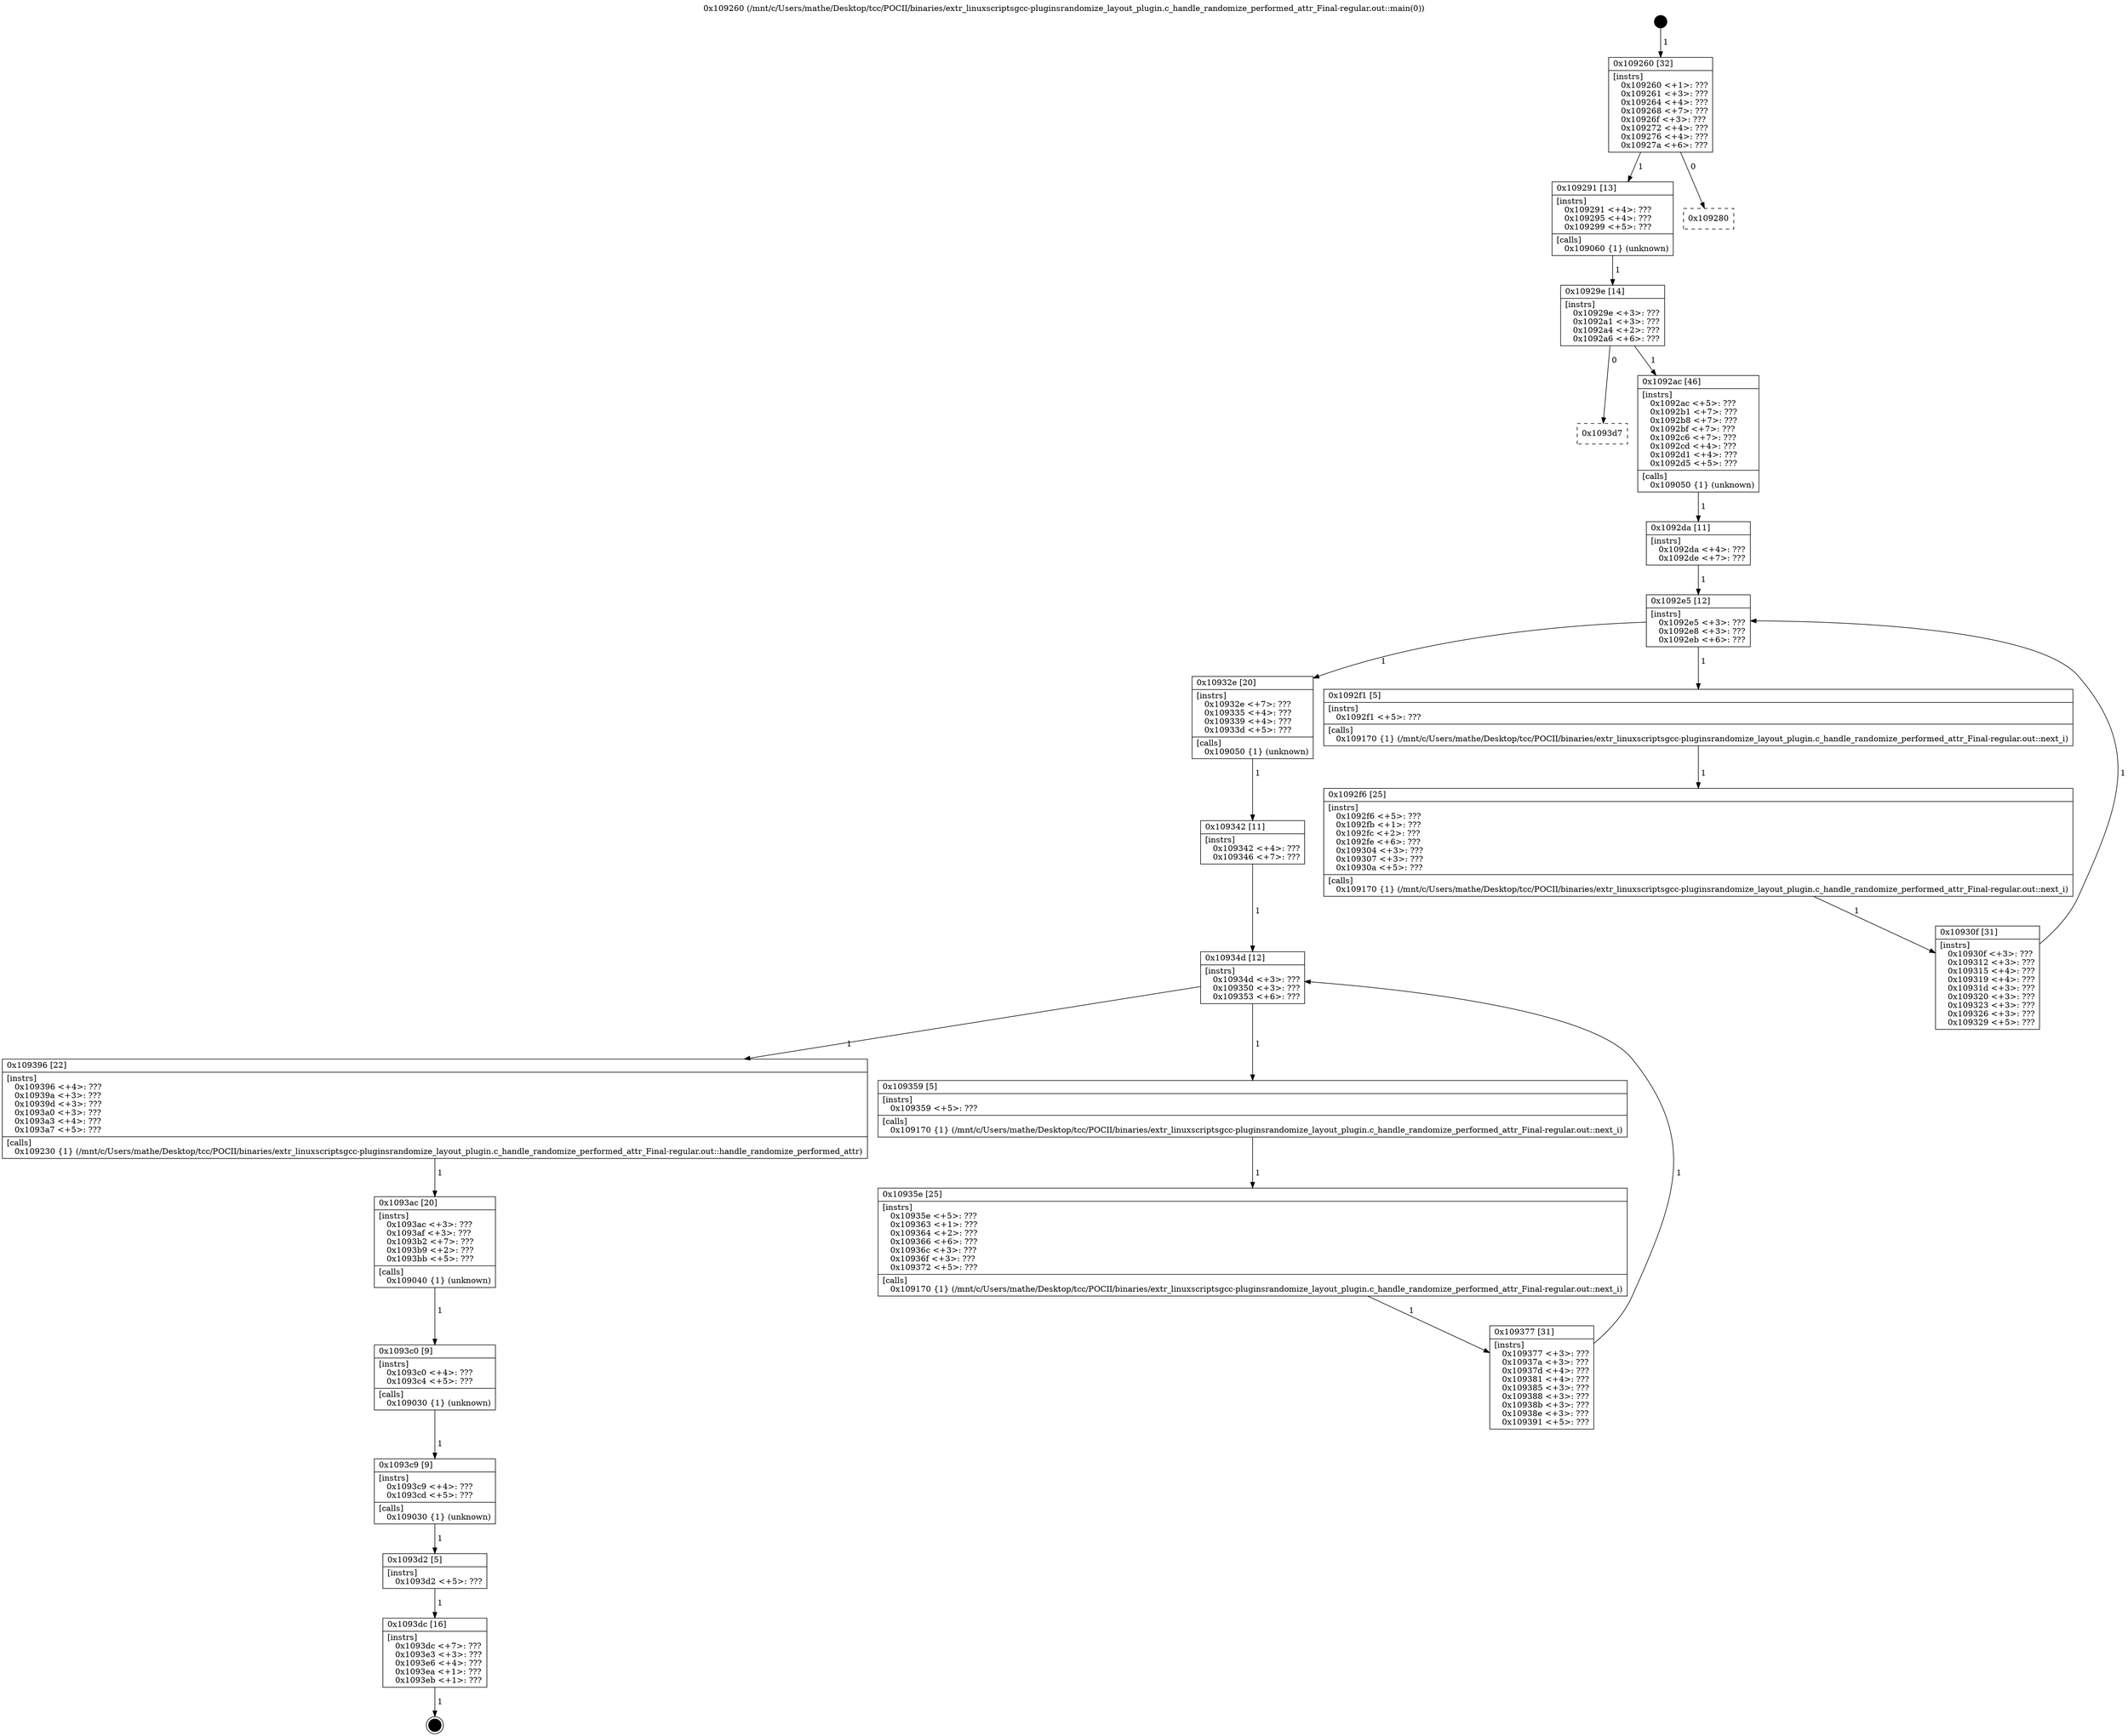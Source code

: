 digraph "0x109260" {
  label = "0x109260 (/mnt/c/Users/mathe/Desktop/tcc/POCII/binaries/extr_linuxscriptsgcc-pluginsrandomize_layout_plugin.c_handle_randomize_performed_attr_Final-regular.out::main(0))"
  labelloc = "t"
  node[shape=record]

  Entry [label="",width=0.3,height=0.3,shape=circle,fillcolor=black,style=filled]
  "0x109260" [label="{
     0x109260 [32]\l
     | [instrs]\l
     &nbsp;&nbsp;0x109260 \<+1\>: ???\l
     &nbsp;&nbsp;0x109261 \<+3\>: ???\l
     &nbsp;&nbsp;0x109264 \<+4\>: ???\l
     &nbsp;&nbsp;0x109268 \<+7\>: ???\l
     &nbsp;&nbsp;0x10926f \<+3\>: ???\l
     &nbsp;&nbsp;0x109272 \<+4\>: ???\l
     &nbsp;&nbsp;0x109276 \<+4\>: ???\l
     &nbsp;&nbsp;0x10927a \<+6\>: ???\l
  }"]
  "0x109291" [label="{
     0x109291 [13]\l
     | [instrs]\l
     &nbsp;&nbsp;0x109291 \<+4\>: ???\l
     &nbsp;&nbsp;0x109295 \<+4\>: ???\l
     &nbsp;&nbsp;0x109299 \<+5\>: ???\l
     | [calls]\l
     &nbsp;&nbsp;0x109060 \{1\} (unknown)\l
  }"]
  "0x109280" [label="{
     0x109280\l
  }", style=dashed]
  "0x10929e" [label="{
     0x10929e [14]\l
     | [instrs]\l
     &nbsp;&nbsp;0x10929e \<+3\>: ???\l
     &nbsp;&nbsp;0x1092a1 \<+3\>: ???\l
     &nbsp;&nbsp;0x1092a4 \<+2\>: ???\l
     &nbsp;&nbsp;0x1092a6 \<+6\>: ???\l
  }"]
  "0x1093d7" [label="{
     0x1093d7\l
  }", style=dashed]
  "0x1092ac" [label="{
     0x1092ac [46]\l
     | [instrs]\l
     &nbsp;&nbsp;0x1092ac \<+5\>: ???\l
     &nbsp;&nbsp;0x1092b1 \<+7\>: ???\l
     &nbsp;&nbsp;0x1092b8 \<+7\>: ???\l
     &nbsp;&nbsp;0x1092bf \<+7\>: ???\l
     &nbsp;&nbsp;0x1092c6 \<+7\>: ???\l
     &nbsp;&nbsp;0x1092cd \<+4\>: ???\l
     &nbsp;&nbsp;0x1092d1 \<+4\>: ???\l
     &nbsp;&nbsp;0x1092d5 \<+5\>: ???\l
     | [calls]\l
     &nbsp;&nbsp;0x109050 \{1\} (unknown)\l
  }"]
  Exit [label="",width=0.3,height=0.3,shape=circle,fillcolor=black,style=filled,peripheries=2]
  "0x1092e5" [label="{
     0x1092e5 [12]\l
     | [instrs]\l
     &nbsp;&nbsp;0x1092e5 \<+3\>: ???\l
     &nbsp;&nbsp;0x1092e8 \<+3\>: ???\l
     &nbsp;&nbsp;0x1092eb \<+6\>: ???\l
  }"]
  "0x10932e" [label="{
     0x10932e [20]\l
     | [instrs]\l
     &nbsp;&nbsp;0x10932e \<+7\>: ???\l
     &nbsp;&nbsp;0x109335 \<+4\>: ???\l
     &nbsp;&nbsp;0x109339 \<+4\>: ???\l
     &nbsp;&nbsp;0x10933d \<+5\>: ???\l
     | [calls]\l
     &nbsp;&nbsp;0x109050 \{1\} (unknown)\l
  }"]
  "0x1092f1" [label="{
     0x1092f1 [5]\l
     | [instrs]\l
     &nbsp;&nbsp;0x1092f1 \<+5\>: ???\l
     | [calls]\l
     &nbsp;&nbsp;0x109170 \{1\} (/mnt/c/Users/mathe/Desktop/tcc/POCII/binaries/extr_linuxscriptsgcc-pluginsrandomize_layout_plugin.c_handle_randomize_performed_attr_Final-regular.out::next_i)\l
  }"]
  "0x1092f6" [label="{
     0x1092f6 [25]\l
     | [instrs]\l
     &nbsp;&nbsp;0x1092f6 \<+5\>: ???\l
     &nbsp;&nbsp;0x1092fb \<+1\>: ???\l
     &nbsp;&nbsp;0x1092fc \<+2\>: ???\l
     &nbsp;&nbsp;0x1092fe \<+6\>: ???\l
     &nbsp;&nbsp;0x109304 \<+3\>: ???\l
     &nbsp;&nbsp;0x109307 \<+3\>: ???\l
     &nbsp;&nbsp;0x10930a \<+5\>: ???\l
     | [calls]\l
     &nbsp;&nbsp;0x109170 \{1\} (/mnt/c/Users/mathe/Desktop/tcc/POCII/binaries/extr_linuxscriptsgcc-pluginsrandomize_layout_plugin.c_handle_randomize_performed_attr_Final-regular.out::next_i)\l
  }"]
  "0x10930f" [label="{
     0x10930f [31]\l
     | [instrs]\l
     &nbsp;&nbsp;0x10930f \<+3\>: ???\l
     &nbsp;&nbsp;0x109312 \<+3\>: ???\l
     &nbsp;&nbsp;0x109315 \<+4\>: ???\l
     &nbsp;&nbsp;0x109319 \<+4\>: ???\l
     &nbsp;&nbsp;0x10931d \<+3\>: ???\l
     &nbsp;&nbsp;0x109320 \<+3\>: ???\l
     &nbsp;&nbsp;0x109323 \<+3\>: ???\l
     &nbsp;&nbsp;0x109326 \<+3\>: ???\l
     &nbsp;&nbsp;0x109329 \<+5\>: ???\l
  }"]
  "0x1092da" [label="{
     0x1092da [11]\l
     | [instrs]\l
     &nbsp;&nbsp;0x1092da \<+4\>: ???\l
     &nbsp;&nbsp;0x1092de \<+7\>: ???\l
  }"]
  "0x10934d" [label="{
     0x10934d [12]\l
     | [instrs]\l
     &nbsp;&nbsp;0x10934d \<+3\>: ???\l
     &nbsp;&nbsp;0x109350 \<+3\>: ???\l
     &nbsp;&nbsp;0x109353 \<+6\>: ???\l
  }"]
  "0x109396" [label="{
     0x109396 [22]\l
     | [instrs]\l
     &nbsp;&nbsp;0x109396 \<+4\>: ???\l
     &nbsp;&nbsp;0x10939a \<+3\>: ???\l
     &nbsp;&nbsp;0x10939d \<+3\>: ???\l
     &nbsp;&nbsp;0x1093a0 \<+3\>: ???\l
     &nbsp;&nbsp;0x1093a3 \<+4\>: ???\l
     &nbsp;&nbsp;0x1093a7 \<+5\>: ???\l
     | [calls]\l
     &nbsp;&nbsp;0x109230 \{1\} (/mnt/c/Users/mathe/Desktop/tcc/POCII/binaries/extr_linuxscriptsgcc-pluginsrandomize_layout_plugin.c_handle_randomize_performed_attr_Final-regular.out::handle_randomize_performed_attr)\l
  }"]
  "0x109359" [label="{
     0x109359 [5]\l
     | [instrs]\l
     &nbsp;&nbsp;0x109359 \<+5\>: ???\l
     | [calls]\l
     &nbsp;&nbsp;0x109170 \{1\} (/mnt/c/Users/mathe/Desktop/tcc/POCII/binaries/extr_linuxscriptsgcc-pluginsrandomize_layout_plugin.c_handle_randomize_performed_attr_Final-regular.out::next_i)\l
  }"]
  "0x10935e" [label="{
     0x10935e [25]\l
     | [instrs]\l
     &nbsp;&nbsp;0x10935e \<+5\>: ???\l
     &nbsp;&nbsp;0x109363 \<+1\>: ???\l
     &nbsp;&nbsp;0x109364 \<+2\>: ???\l
     &nbsp;&nbsp;0x109366 \<+6\>: ???\l
     &nbsp;&nbsp;0x10936c \<+3\>: ???\l
     &nbsp;&nbsp;0x10936f \<+3\>: ???\l
     &nbsp;&nbsp;0x109372 \<+5\>: ???\l
     | [calls]\l
     &nbsp;&nbsp;0x109170 \{1\} (/mnt/c/Users/mathe/Desktop/tcc/POCII/binaries/extr_linuxscriptsgcc-pluginsrandomize_layout_plugin.c_handle_randomize_performed_attr_Final-regular.out::next_i)\l
  }"]
  "0x109377" [label="{
     0x109377 [31]\l
     | [instrs]\l
     &nbsp;&nbsp;0x109377 \<+3\>: ???\l
     &nbsp;&nbsp;0x10937a \<+3\>: ???\l
     &nbsp;&nbsp;0x10937d \<+4\>: ???\l
     &nbsp;&nbsp;0x109381 \<+4\>: ???\l
     &nbsp;&nbsp;0x109385 \<+3\>: ???\l
     &nbsp;&nbsp;0x109388 \<+3\>: ???\l
     &nbsp;&nbsp;0x10938b \<+3\>: ???\l
     &nbsp;&nbsp;0x10938e \<+3\>: ???\l
     &nbsp;&nbsp;0x109391 \<+5\>: ???\l
  }"]
  "0x109342" [label="{
     0x109342 [11]\l
     | [instrs]\l
     &nbsp;&nbsp;0x109342 \<+4\>: ???\l
     &nbsp;&nbsp;0x109346 \<+7\>: ???\l
  }"]
  "0x1093ac" [label="{
     0x1093ac [20]\l
     | [instrs]\l
     &nbsp;&nbsp;0x1093ac \<+3\>: ???\l
     &nbsp;&nbsp;0x1093af \<+3\>: ???\l
     &nbsp;&nbsp;0x1093b2 \<+7\>: ???\l
     &nbsp;&nbsp;0x1093b9 \<+2\>: ???\l
     &nbsp;&nbsp;0x1093bb \<+5\>: ???\l
     | [calls]\l
     &nbsp;&nbsp;0x109040 \{1\} (unknown)\l
  }"]
  "0x1093c0" [label="{
     0x1093c0 [9]\l
     | [instrs]\l
     &nbsp;&nbsp;0x1093c0 \<+4\>: ???\l
     &nbsp;&nbsp;0x1093c4 \<+5\>: ???\l
     | [calls]\l
     &nbsp;&nbsp;0x109030 \{1\} (unknown)\l
  }"]
  "0x1093c9" [label="{
     0x1093c9 [9]\l
     | [instrs]\l
     &nbsp;&nbsp;0x1093c9 \<+4\>: ???\l
     &nbsp;&nbsp;0x1093cd \<+5\>: ???\l
     | [calls]\l
     &nbsp;&nbsp;0x109030 \{1\} (unknown)\l
  }"]
  "0x1093d2" [label="{
     0x1093d2 [5]\l
     | [instrs]\l
     &nbsp;&nbsp;0x1093d2 \<+5\>: ???\l
  }"]
  "0x1093dc" [label="{
     0x1093dc [16]\l
     | [instrs]\l
     &nbsp;&nbsp;0x1093dc \<+7\>: ???\l
     &nbsp;&nbsp;0x1093e3 \<+3\>: ???\l
     &nbsp;&nbsp;0x1093e6 \<+4\>: ???\l
     &nbsp;&nbsp;0x1093ea \<+1\>: ???\l
     &nbsp;&nbsp;0x1093eb \<+1\>: ???\l
  }"]
  Entry -> "0x109260" [label=" 1"]
  "0x109260" -> "0x109291" [label=" 1"]
  "0x109260" -> "0x109280" [label=" 0"]
  "0x109291" -> "0x10929e" [label=" 1"]
  "0x10929e" -> "0x1093d7" [label=" 0"]
  "0x10929e" -> "0x1092ac" [label=" 1"]
  "0x1093dc" -> Exit [label=" 1"]
  "0x1092ac" -> "0x1092da" [label=" 1"]
  "0x1092e5" -> "0x10932e" [label=" 1"]
  "0x1092e5" -> "0x1092f1" [label=" 1"]
  "0x1092f1" -> "0x1092f6" [label=" 1"]
  "0x1092f6" -> "0x10930f" [label=" 1"]
  "0x1092da" -> "0x1092e5" [label=" 1"]
  "0x10930f" -> "0x1092e5" [label=" 1"]
  "0x10932e" -> "0x109342" [label=" 1"]
  "0x10934d" -> "0x109396" [label=" 1"]
  "0x10934d" -> "0x109359" [label=" 1"]
  "0x109359" -> "0x10935e" [label=" 1"]
  "0x10935e" -> "0x109377" [label=" 1"]
  "0x109342" -> "0x10934d" [label=" 1"]
  "0x109377" -> "0x10934d" [label=" 1"]
  "0x109396" -> "0x1093ac" [label=" 1"]
  "0x1093ac" -> "0x1093c0" [label=" 1"]
  "0x1093c0" -> "0x1093c9" [label=" 1"]
  "0x1093c9" -> "0x1093d2" [label=" 1"]
  "0x1093d2" -> "0x1093dc" [label=" 1"]
}
